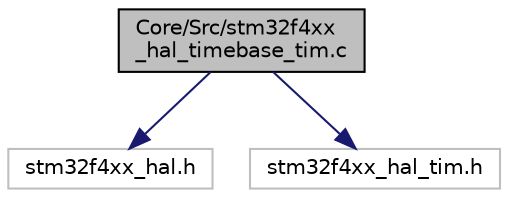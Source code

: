 digraph "Core/Src/stm32f4xx_hal_timebase_tim.c"
{
 // LATEX_PDF_SIZE
  edge [fontname="Helvetica",fontsize="10",labelfontname="Helvetica",labelfontsize="10"];
  node [fontname="Helvetica",fontsize="10",shape=record];
  Node1 [label="Core/Src/stm32f4xx\l_hal_timebase_tim.c",height=0.2,width=0.4,color="black", fillcolor="grey75", style="filled", fontcolor="black",tooltip="HAL time base based on the hardware TIM."];
  Node1 -> Node2 [color="midnightblue",fontsize="10",style="solid",fontname="Helvetica"];
  Node2 [label="stm32f4xx_hal.h",height=0.2,width=0.4,color="grey75", fillcolor="white", style="filled",tooltip=" "];
  Node1 -> Node3 [color="midnightblue",fontsize="10",style="solid",fontname="Helvetica"];
  Node3 [label="stm32f4xx_hal_tim.h",height=0.2,width=0.4,color="grey75", fillcolor="white", style="filled",tooltip=" "];
}
